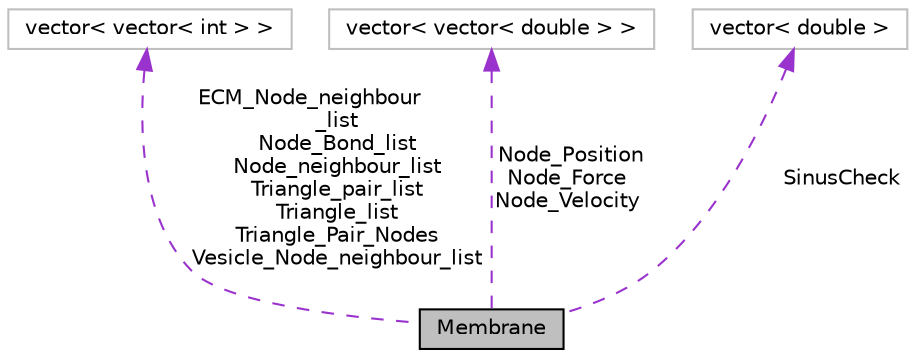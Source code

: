 digraph "Membrane"
{
  edge [fontname="Helvetica",fontsize="10",labelfontname="Helvetica",labelfontsize="10"];
  node [fontname="Helvetica",fontsize="10",shape=record];
  Node1 [label="Membrane",height=0.2,width=0.4,color="black", fillcolor="grey75", style="filled", fontcolor="black"];
  Node2 -> Node1 [dir="back",color="darkorchid3",fontsize="10",style="dashed",label=" ECM_Node_neighbour\l_list\nNode_Bond_list\nNode_neighbour_list\nTriangle_pair_list\nTriangle_list\nTriangle_Pair_Nodes\nVesicle_Node_neighbour_list" ,fontname="Helvetica"];
  Node2 [label="vector\< vector\< int \> \>",height=0.2,width=0.4,color="grey75", fillcolor="white", style="filled"];
  Node3 -> Node1 [dir="back",color="darkorchid3",fontsize="10",style="dashed",label=" Node_Position\nNode_Force\nNode_Velocity" ,fontname="Helvetica"];
  Node3 [label="vector\< vector\< double \> \>",height=0.2,width=0.4,color="grey75", fillcolor="white", style="filled"];
  Node4 -> Node1 [dir="back",color="darkorchid3",fontsize="10",style="dashed",label=" SinusCheck" ,fontname="Helvetica"];
  Node4 [label="vector\< double \>",height=0.2,width=0.4,color="grey75", fillcolor="white", style="filled"];
}

